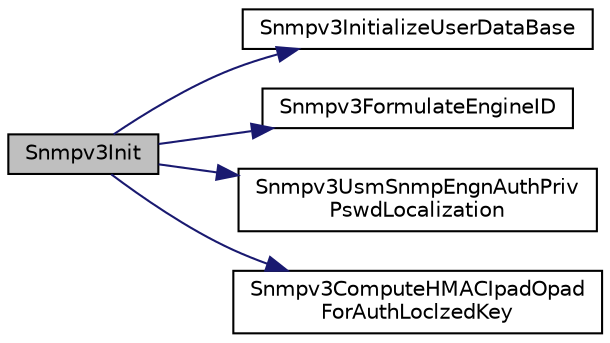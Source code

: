 digraph "Snmpv3Init"
{
  edge [fontname="Helvetica",fontsize="10",labelfontname="Helvetica",labelfontsize="10"];
  node [fontname="Helvetica",fontsize="10",shape=record];
  rankdir="LR";
  Node1 [label="Snmpv3Init",height=0.2,width=0.4,color="black", fillcolor="grey75", style="filled", fontcolor="black"];
  Node1 -> Node2 [color="midnightblue",fontsize="10",style="solid",fontname="Helvetica"];
  Node2 [label="Snmpv3InitializeUserDataBase",height=0.2,width=0.4,color="black", fillcolor="white", style="filled",URL="$_s_n_m_p_8h.html#a03c7761665322e59751b56bdb0d99105"];
  Node1 -> Node3 [color="midnightblue",fontsize="10",style="solid",fontname="Helvetica"];
  Node3 [label="Snmpv3FormulateEngineID",height=0.2,width=0.4,color="black", fillcolor="white", style="filled",URL="$_s_n_m_p_8h.html#aca5e27220bcb66dfb375bd058327c82f"];
  Node1 -> Node4 [color="midnightblue",fontsize="10",style="solid",fontname="Helvetica"];
  Node4 [label="Snmpv3UsmSnmpEngnAuthPriv\lPswdLocalization",height=0.2,width=0.4,color="black", fillcolor="white", style="filled",URL="$_s_n_m_pv3_8h.html#afa89b2defc22fec999e48da092895566"];
  Node1 -> Node5 [color="midnightblue",fontsize="10",style="solid",fontname="Helvetica"];
  Node5 [label="Snmpv3ComputeHMACIpadOpad\lForAuthLoclzedKey",height=0.2,width=0.4,color="black", fillcolor="white", style="filled",URL="$_s_n_m_pv3_8h.html#a065b0a9c5f100d61b725975f2f63fc58"];
}
